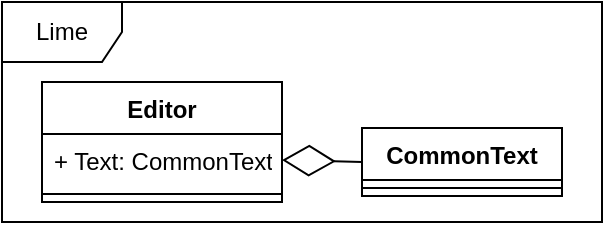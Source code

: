 <mxfile version="10.8.0" type="device"><diagram id="BGdgumHyRVHkgalUvPwa" name="Page-1"><mxGraphModel dx="1010" dy="577" grid="1" gridSize="10" guides="1" tooltips="1" connect="1" arrows="1" fold="1" page="1" pageScale="1" pageWidth="827" pageHeight="1169" math="0" shadow="0"><root><mxCell id="0"/><mxCell id="1" parent="0"/><mxCell id="PWFZuQk19fRnaDdYPtLx-1" value="&lt;div&gt;Lime&lt;/div&gt;" style="shape=umlFrame;whiteSpace=wrap;html=1;" vertex="1" parent="1"><mxGeometry x="40" y="40" width="300" height="110" as="geometry"/></mxCell><mxCell id="PWFZuQk19fRnaDdYPtLx-2" value="Editor" style="swimlane;fontStyle=1;align=center;verticalAlign=top;childLayout=stackLayout;horizontal=1;startSize=26;horizontalStack=0;resizeParent=1;resizeParentMax=0;resizeLast=0;collapsible=1;marginBottom=0;" vertex="1" parent="1"><mxGeometry x="60" y="80" width="120" height="60" as="geometry"/></mxCell><mxCell id="PWFZuQk19fRnaDdYPtLx-3" value="+ Text: CommonText" style="text;strokeColor=none;fillColor=none;align=left;verticalAlign=top;spacingLeft=4;spacingRight=4;overflow=hidden;rotatable=0;points=[[0,0.5],[1,0.5]];portConstraint=eastwest;" vertex="1" parent="PWFZuQk19fRnaDdYPtLx-2"><mxGeometry y="26" width="120" height="26" as="geometry"/></mxCell><mxCell id="PWFZuQk19fRnaDdYPtLx-4" value="" style="line;strokeWidth=1;fillColor=none;align=left;verticalAlign=middle;spacingTop=-1;spacingLeft=3;spacingRight=3;rotatable=0;labelPosition=right;points=[];portConstraint=eastwest;" vertex="1" parent="PWFZuQk19fRnaDdYPtLx-2"><mxGeometry y="52" width="120" height="8" as="geometry"/></mxCell><mxCell id="PWFZuQk19fRnaDdYPtLx-6" value="CommonText" style="swimlane;fontStyle=1;align=center;verticalAlign=top;childLayout=stackLayout;horizontal=1;startSize=26;horizontalStack=0;resizeParent=1;resizeParentMax=0;resizeLast=0;collapsible=1;marginBottom=0;" vertex="1" parent="1"><mxGeometry x="220" y="103" width="100" height="34" as="geometry"/></mxCell><mxCell id="PWFZuQk19fRnaDdYPtLx-8" value="" style="line;strokeWidth=1;fillColor=none;align=left;verticalAlign=middle;spacingTop=-1;spacingLeft=3;spacingRight=3;rotatable=0;labelPosition=right;points=[];portConstraint=eastwest;" vertex="1" parent="PWFZuQk19fRnaDdYPtLx-6"><mxGeometry y="26" width="100" height="8" as="geometry"/></mxCell><mxCell id="PWFZuQk19fRnaDdYPtLx-10" value="" style="endArrow=diamondThin;endFill=0;endSize=24;html=1;entryX=1;entryY=0.5;entryDx=0;entryDy=0;exitX=0;exitY=0.5;exitDx=0;exitDy=0;" edge="1" parent="1" source="PWFZuQk19fRnaDdYPtLx-6" target="PWFZuQk19fRnaDdYPtLx-3"><mxGeometry width="160" relative="1" as="geometry"><mxPoint x="40" y="220" as="sourcePoint"/><mxPoint x="200" y="220" as="targetPoint"/></mxGeometry></mxCell></root></mxGraphModel></diagram></mxfile>
